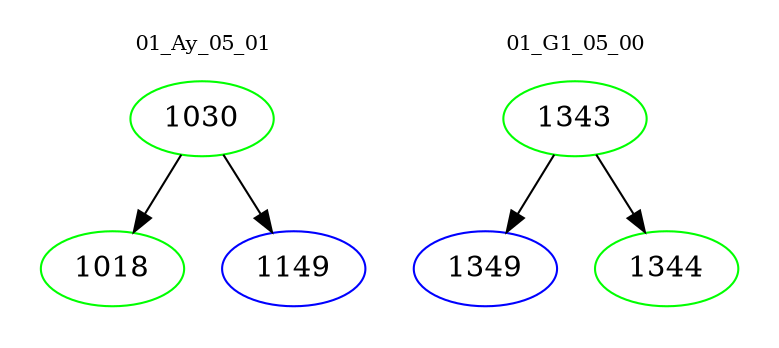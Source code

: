 digraph{
subgraph cluster_0 {
color = white
label = "01_Ay_05_01";
fontsize=10;
T0_1030 [label="1030", color="green"]
T0_1030 -> T0_1018 [color="black"]
T0_1018 [label="1018", color="green"]
T0_1030 -> T0_1149 [color="black"]
T0_1149 [label="1149", color="blue"]
}
subgraph cluster_1 {
color = white
label = "01_G1_05_00";
fontsize=10;
T1_1343 [label="1343", color="green"]
T1_1343 -> T1_1349 [color="black"]
T1_1349 [label="1349", color="blue"]
T1_1343 -> T1_1344 [color="black"]
T1_1344 [label="1344", color="green"]
}
}
